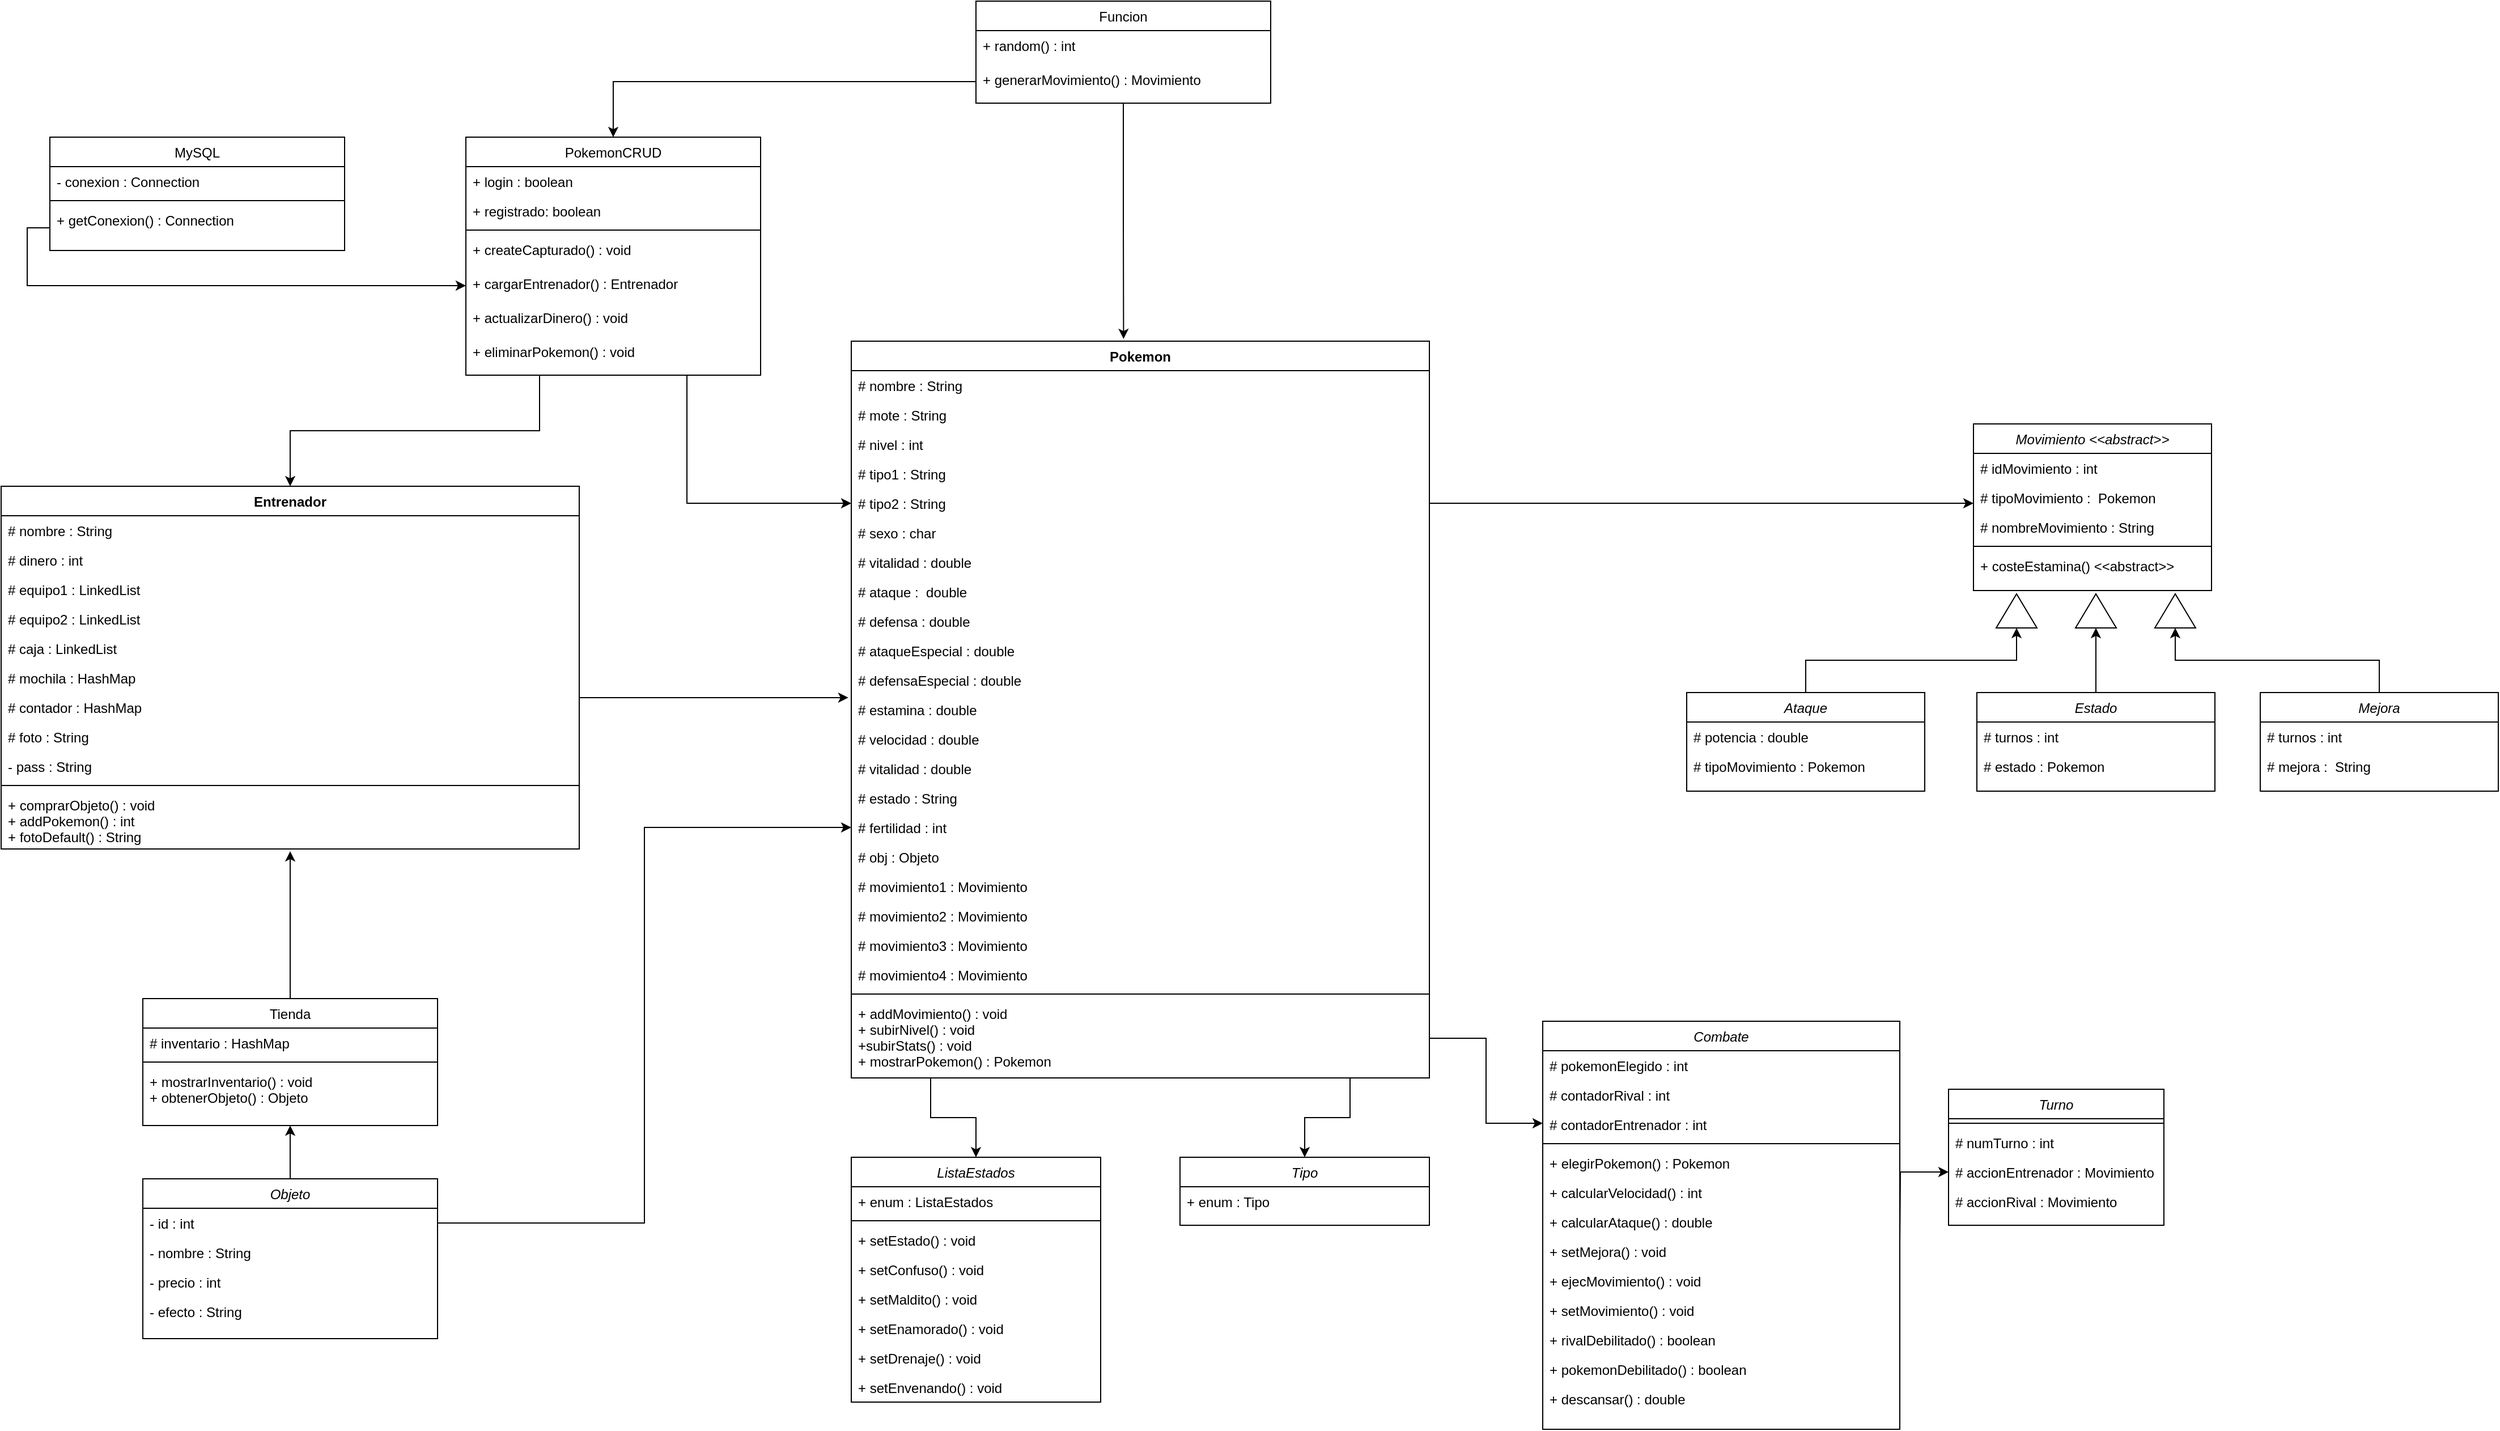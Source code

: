 <mxfile version="21.2.8" type="device">
  <diagram id="C5RBs43oDa-KdzZeNtuy" name="Page-1">
    <mxGraphModel dx="3447" dy="1055" grid="1" gridSize="10" guides="1" tooltips="1" connect="1" arrows="1" fold="1" page="1" pageScale="1" pageWidth="827" pageHeight="1169" math="0" shadow="0">
      <root>
        <mxCell id="WIyWlLk6GJQsqaUBKTNV-0" />
        <mxCell id="WIyWlLk6GJQsqaUBKTNV-1" parent="WIyWlLk6GJQsqaUBKTNV-0" />
        <mxCell id="bGAH-zMrOjmKW4r5rcTK-0" value="Combate" style="swimlane;fontStyle=2;align=center;verticalAlign=top;childLayout=stackLayout;horizontal=1;startSize=26;horizontalStack=0;resizeParent=1;resizeLast=0;collapsible=1;marginBottom=0;rounded=0;shadow=0;strokeWidth=1;" parent="WIyWlLk6GJQsqaUBKTNV-1" vertex="1">
          <mxGeometry x="490" y="1010" width="315" height="360" as="geometry">
            <mxRectangle x="627" y="749" width="160" height="26" as="alternateBounds" />
          </mxGeometry>
        </mxCell>
        <mxCell id="tIJZldWTjWyn5ZM1LSaW-29" value="# pokemonElegido : int" style="text;align=left;verticalAlign=top;spacingLeft=4;spacingRight=4;overflow=hidden;rotatable=0;points=[[0,0.5],[1,0.5]];portConstraint=eastwest;rounded=0;shadow=0;html=0;" parent="bGAH-zMrOjmKW4r5rcTK-0" vertex="1">
          <mxGeometry y="26" width="315" height="26" as="geometry" />
        </mxCell>
        <mxCell id="JUYzOPEcBu9zuzDFhC4--14" value="# contadorRival : int" style="text;align=left;verticalAlign=top;spacingLeft=4;spacingRight=4;overflow=hidden;rotatable=0;points=[[0,0.5],[1,0.5]];portConstraint=eastwest;rounded=0;shadow=0;html=0;" vertex="1" parent="bGAH-zMrOjmKW4r5rcTK-0">
          <mxGeometry y="52" width="315" height="26" as="geometry" />
        </mxCell>
        <mxCell id="JUYzOPEcBu9zuzDFhC4--15" value="# contadorEntrenador : int" style="text;align=left;verticalAlign=top;spacingLeft=4;spacingRight=4;overflow=hidden;rotatable=0;points=[[0,0.5],[1,0.5]];portConstraint=eastwest;rounded=0;shadow=0;html=0;" vertex="1" parent="bGAH-zMrOjmKW4r5rcTK-0">
          <mxGeometry y="78" width="315" height="26" as="geometry" />
        </mxCell>
        <mxCell id="AFzoXpl1c4e643bp1FTL-7" value="" style="line;strokeWidth=1;fillColor=none;align=left;verticalAlign=middle;spacingTop=-1;spacingLeft=3;spacingRight=3;rotatable=0;labelPosition=right;points=[];portConstraint=eastwest;strokeColor=inherit;" parent="bGAH-zMrOjmKW4r5rcTK-0" vertex="1">
          <mxGeometry y="104" width="315" height="8" as="geometry" />
        </mxCell>
        <mxCell id="JUYzOPEcBu9zuzDFhC4--16" value="+ elegirPokemon() : Pokemon" style="text;align=left;verticalAlign=top;spacingLeft=4;spacingRight=4;overflow=hidden;rotatable=0;points=[[0,0.5],[1,0.5]];portConstraint=eastwest;rounded=0;shadow=0;html=0;" vertex="1" parent="bGAH-zMrOjmKW4r5rcTK-0">
          <mxGeometry y="112" width="315" height="26" as="geometry" />
        </mxCell>
        <mxCell id="JUYzOPEcBu9zuzDFhC4--17" value="+ calcularVelocidad() : int" style="text;align=left;verticalAlign=top;spacingLeft=4;spacingRight=4;overflow=hidden;rotatable=0;points=[[0,0.5],[1,0.5]];portConstraint=eastwest;rounded=0;shadow=0;html=0;" vertex="1" parent="bGAH-zMrOjmKW4r5rcTK-0">
          <mxGeometry y="138" width="315" height="26" as="geometry" />
        </mxCell>
        <mxCell id="JUYzOPEcBu9zuzDFhC4--18" value="+ calcularAtaque() : double" style="text;align=left;verticalAlign=top;spacingLeft=4;spacingRight=4;overflow=hidden;rotatable=0;points=[[0,0.5],[1,0.5]];portConstraint=eastwest;rounded=0;shadow=0;html=0;" vertex="1" parent="bGAH-zMrOjmKW4r5rcTK-0">
          <mxGeometry y="164" width="315" height="26" as="geometry" />
        </mxCell>
        <mxCell id="JUYzOPEcBu9zuzDFhC4--19" value="+ setMejora() : void" style="text;align=left;verticalAlign=top;spacingLeft=4;spacingRight=4;overflow=hidden;rotatable=0;points=[[0,0.5],[1,0.5]];portConstraint=eastwest;rounded=0;shadow=0;html=0;" vertex="1" parent="bGAH-zMrOjmKW4r5rcTK-0">
          <mxGeometry y="190" width="315" height="26" as="geometry" />
        </mxCell>
        <mxCell id="JUYzOPEcBu9zuzDFhC4--20" value="+ ejecMovimiento() : void" style="text;align=left;verticalAlign=top;spacingLeft=4;spacingRight=4;overflow=hidden;rotatable=0;points=[[0,0.5],[1,0.5]];portConstraint=eastwest;rounded=0;shadow=0;html=0;" vertex="1" parent="bGAH-zMrOjmKW4r5rcTK-0">
          <mxGeometry y="216" width="315" height="26" as="geometry" />
        </mxCell>
        <mxCell id="JUYzOPEcBu9zuzDFhC4--21" value="+ setMovimiento() : void" style="text;align=left;verticalAlign=top;spacingLeft=4;spacingRight=4;overflow=hidden;rotatable=0;points=[[0,0.5],[1,0.5]];portConstraint=eastwest;rounded=0;shadow=0;html=0;" vertex="1" parent="bGAH-zMrOjmKW4r5rcTK-0">
          <mxGeometry y="242" width="315" height="26" as="geometry" />
        </mxCell>
        <mxCell id="JUYzOPEcBu9zuzDFhC4--22" value="+ rivalDebilitado() : boolean" style="text;align=left;verticalAlign=top;spacingLeft=4;spacingRight=4;overflow=hidden;rotatable=0;points=[[0,0.5],[1,0.5]];portConstraint=eastwest;rounded=0;shadow=0;html=0;" vertex="1" parent="bGAH-zMrOjmKW4r5rcTK-0">
          <mxGeometry y="268" width="315" height="26" as="geometry" />
        </mxCell>
        <mxCell id="JUYzOPEcBu9zuzDFhC4--23" value="+ pokemonDebilitado() : boolean" style="text;align=left;verticalAlign=top;spacingLeft=4;spacingRight=4;overflow=hidden;rotatable=0;points=[[0,0.5],[1,0.5]];portConstraint=eastwest;rounded=0;shadow=0;html=0;" vertex="1" parent="bGAH-zMrOjmKW4r5rcTK-0">
          <mxGeometry y="294" width="315" height="26" as="geometry" />
        </mxCell>
        <mxCell id="JUYzOPEcBu9zuzDFhC4--24" value="+ descansar() : double" style="text;align=left;verticalAlign=top;spacingLeft=4;spacingRight=4;overflow=hidden;rotatable=0;points=[[0,0.5],[1,0.5]];portConstraint=eastwest;rounded=0;shadow=0;html=0;" vertex="1" parent="bGAH-zMrOjmKW4r5rcTK-0">
          <mxGeometry y="320" width="315" height="26" as="geometry" />
        </mxCell>
        <mxCell id="bGAH-zMrOjmKW4r5rcTK-12" value="Movimiento &lt;&lt;abstract&gt;&gt;" style="swimlane;fontStyle=2;align=center;verticalAlign=top;childLayout=stackLayout;horizontal=1;startSize=26;horizontalStack=0;resizeParent=1;resizeLast=0;collapsible=1;marginBottom=0;rounded=0;shadow=0;strokeWidth=1;" parent="WIyWlLk6GJQsqaUBKTNV-1" vertex="1">
          <mxGeometry x="870" y="483" width="210" height="147" as="geometry">
            <mxRectangle x="230" y="140" width="160" height="26" as="alternateBounds" />
          </mxGeometry>
        </mxCell>
        <mxCell id="tIJZldWTjWyn5ZM1LSaW-21" value="# idMovimiento : int" style="text;align=left;verticalAlign=top;spacingLeft=4;spacingRight=4;overflow=hidden;rotatable=0;points=[[0,0.5],[1,0.5]];portConstraint=eastwest;" parent="bGAH-zMrOjmKW4r5rcTK-12" vertex="1">
          <mxGeometry y="26" width="210" height="26" as="geometry" />
        </mxCell>
        <mxCell id="hSTQcPqUb0oJoTtgqvuy-12" value="# tipoMovimiento :  Pokemon" style="text;align=left;verticalAlign=top;spacingLeft=4;spacingRight=4;overflow=hidden;rotatable=0;points=[[0,0.5],[1,0.5]];portConstraint=eastwest;" parent="bGAH-zMrOjmKW4r5rcTK-12" vertex="1">
          <mxGeometry y="52" width="210" height="26" as="geometry" />
        </mxCell>
        <mxCell id="tIJZldWTjWyn5ZM1LSaW-28" value="# nombreMovimiento : String" style="text;align=left;verticalAlign=top;spacingLeft=4;spacingRight=4;overflow=hidden;rotatable=0;points=[[0,0.5],[1,0.5]];portConstraint=eastwest;" parent="bGAH-zMrOjmKW4r5rcTK-12" vertex="1">
          <mxGeometry y="78" width="210" height="26" as="geometry" />
        </mxCell>
        <mxCell id="tIJZldWTjWyn5ZM1LSaW-19" value="" style="line;strokeWidth=1;fillColor=none;align=left;verticalAlign=middle;spacingTop=-1;spacingLeft=3;spacingRight=3;rotatable=0;labelPosition=right;points=[];portConstraint=eastwest;strokeColor=inherit;" parent="bGAH-zMrOjmKW4r5rcTK-12" vertex="1">
          <mxGeometry y="104" width="210" height="8" as="geometry" />
        </mxCell>
        <mxCell id="tIJZldWTjWyn5ZM1LSaW-18" value="+ costeEstamina() &lt;&lt;abstract&gt;&gt;" style="text;align=left;verticalAlign=top;spacingLeft=4;spacingRight=4;overflow=hidden;rotatable=0;points=[[0,0.5],[1,0.5]];portConstraint=eastwest;rounded=0;shadow=0;html=0;" parent="bGAH-zMrOjmKW4r5rcTK-12" vertex="1">
          <mxGeometry y="112" width="210" height="34" as="geometry" />
        </mxCell>
        <mxCell id="NYd9-JLSY8nWCyhxPptB-0" value="Turno" style="swimlane;fontStyle=2;align=center;verticalAlign=top;childLayout=stackLayout;horizontal=1;startSize=26;horizontalStack=0;resizeParent=1;resizeLast=0;collapsible=1;marginBottom=0;rounded=0;shadow=0;strokeWidth=1;" parent="WIyWlLk6GJQsqaUBKTNV-1" vertex="1">
          <mxGeometry x="848" y="1070" width="190" height="120" as="geometry">
            <mxRectangle x="230" y="140" width="160" height="26" as="alternateBounds" />
          </mxGeometry>
        </mxCell>
        <mxCell id="7BUBWUtCRnLA0Nmz36Yj-1" value="" style="line;strokeWidth=1;fillColor=none;align=left;verticalAlign=middle;spacingTop=-1;spacingLeft=3;spacingRight=3;rotatable=0;labelPosition=right;points=[];portConstraint=eastwest;strokeColor=inherit;" parent="NYd9-JLSY8nWCyhxPptB-0" vertex="1">
          <mxGeometry y="26" width="190" height="8" as="geometry" />
        </mxCell>
        <mxCell id="7BUBWUtCRnLA0Nmz36Yj-2" value="# numTurno : int" style="text;align=left;verticalAlign=top;spacingLeft=4;spacingRight=4;overflow=hidden;rotatable=0;points=[[0,0.5],[1,0.5]];portConstraint=eastwest;rounded=0;shadow=0;html=0;" parent="NYd9-JLSY8nWCyhxPptB-0" vertex="1">
          <mxGeometry y="34" width="190" height="26" as="geometry" />
        </mxCell>
        <mxCell id="hSTQcPqUb0oJoTtgqvuy-18" value="# accionEntrenador : Movimiento" style="text;align=left;verticalAlign=top;spacingLeft=4;spacingRight=4;overflow=hidden;rotatable=0;points=[[0,0.5],[1,0.5]];portConstraint=eastwest;rounded=0;shadow=0;html=0;" parent="NYd9-JLSY8nWCyhxPptB-0" vertex="1">
          <mxGeometry y="60" width="190" height="26" as="geometry" />
        </mxCell>
        <mxCell id="hSTQcPqUb0oJoTtgqvuy-21" value="# accionRival : Movimiento" style="text;align=left;verticalAlign=top;spacingLeft=4;spacingRight=4;overflow=hidden;rotatable=0;points=[[0,0.5],[1,0.5]];portConstraint=eastwest;rounded=0;shadow=0;html=0;" parent="NYd9-JLSY8nWCyhxPptB-0" vertex="1">
          <mxGeometry y="86" width="190" height="26" as="geometry" />
        </mxCell>
        <mxCell id="NYd9-JLSY8nWCyhxPptB-5" value="Entrenador" style="swimlane;fontStyle=1;align=center;verticalAlign=top;childLayout=stackLayout;horizontal=1;startSize=26;horizontalStack=0;resizeParent=1;resizeParentMax=0;resizeLast=0;collapsible=1;marginBottom=0;" parent="WIyWlLk6GJQsqaUBKTNV-1" vertex="1">
          <mxGeometry x="-870" y="538" width="510" height="320" as="geometry">
            <mxRectangle x="190" width="140" height="30" as="alternateBounds" />
          </mxGeometry>
        </mxCell>
        <mxCell id="NYd9-JLSY8nWCyhxPptB-75" value="# nombre : String" style="text;align=left;verticalAlign=top;spacingLeft=4;spacingRight=4;overflow=hidden;rotatable=0;points=[[0,0.5],[1,0.5]];portConstraint=eastwest;" parent="NYd9-JLSY8nWCyhxPptB-5" vertex="1">
          <mxGeometry y="26" width="510" height="26" as="geometry" />
        </mxCell>
        <mxCell id="NYd9-JLSY8nWCyhxPptB-76" value="# dinero : int" style="text;align=left;verticalAlign=top;spacingLeft=4;spacingRight=4;overflow=hidden;rotatable=0;points=[[0,0.5],[1,0.5]];portConstraint=eastwest;" parent="NYd9-JLSY8nWCyhxPptB-5" vertex="1">
          <mxGeometry y="52" width="510" height="26" as="geometry" />
        </mxCell>
        <mxCell id="tIJZldWTjWyn5ZM1LSaW-0" value="# equipo1 : LinkedList" style="text;align=left;verticalAlign=top;spacingLeft=4;spacingRight=4;overflow=hidden;rotatable=0;points=[[0,0.5],[1,0.5]];portConstraint=eastwest;" parent="NYd9-JLSY8nWCyhxPptB-5" vertex="1">
          <mxGeometry y="78" width="510" height="26" as="geometry" />
        </mxCell>
        <mxCell id="tIJZldWTjWyn5ZM1LSaW-1" value="# equipo2 : LinkedList" style="text;align=left;verticalAlign=top;spacingLeft=4;spacingRight=4;overflow=hidden;rotatable=0;points=[[0,0.5],[1,0.5]];portConstraint=eastwest;" parent="NYd9-JLSY8nWCyhxPptB-5" vertex="1">
          <mxGeometry y="104" width="510" height="26" as="geometry" />
        </mxCell>
        <mxCell id="tIJZldWTjWyn5ZM1LSaW-2" value="# caja : LinkedList" style="text;align=left;verticalAlign=top;spacingLeft=4;spacingRight=4;overflow=hidden;rotatable=0;points=[[0,0.5],[1,0.5]];portConstraint=eastwest;" parent="NYd9-JLSY8nWCyhxPptB-5" vertex="1">
          <mxGeometry y="130" width="510" height="26" as="geometry" />
        </mxCell>
        <mxCell id="tIJZldWTjWyn5ZM1LSaW-3" value="# mochila : HashMap" style="text;align=left;verticalAlign=top;spacingLeft=4;spacingRight=4;overflow=hidden;rotatable=0;points=[[0,0.5],[1,0.5]];portConstraint=eastwest;" parent="NYd9-JLSY8nWCyhxPptB-5" vertex="1">
          <mxGeometry y="156" width="510" height="26" as="geometry" />
        </mxCell>
        <mxCell id="JUYzOPEcBu9zuzDFhC4--0" value="# contador : HashMap" style="text;align=left;verticalAlign=top;spacingLeft=4;spacingRight=4;overflow=hidden;rotatable=0;points=[[0,0.5],[1,0.5]];portConstraint=eastwest;" vertex="1" parent="NYd9-JLSY8nWCyhxPptB-5">
          <mxGeometry y="182" width="510" height="26" as="geometry" />
        </mxCell>
        <mxCell id="JUYzOPEcBu9zuzDFhC4--1" value="# foto : String" style="text;align=left;verticalAlign=top;spacingLeft=4;spacingRight=4;overflow=hidden;rotatable=0;points=[[0,0.5],[1,0.5]];portConstraint=eastwest;" vertex="1" parent="NYd9-JLSY8nWCyhxPptB-5">
          <mxGeometry y="208" width="510" height="26" as="geometry" />
        </mxCell>
        <mxCell id="JUYzOPEcBu9zuzDFhC4--2" value="- pass : String" style="text;align=left;verticalAlign=top;spacingLeft=4;spacingRight=4;overflow=hidden;rotatable=0;points=[[0,0.5],[1,0.5]];portConstraint=eastwest;" vertex="1" parent="NYd9-JLSY8nWCyhxPptB-5">
          <mxGeometry y="234" width="510" height="26" as="geometry" />
        </mxCell>
        <mxCell id="NYd9-JLSY8nWCyhxPptB-7" value="" style="line;strokeWidth=1;fillColor=none;align=left;verticalAlign=middle;spacingTop=-1;spacingLeft=3;spacingRight=3;rotatable=0;labelPosition=right;points=[];portConstraint=eastwest;strokeColor=inherit;" parent="NYd9-JLSY8nWCyhxPptB-5" vertex="1">
          <mxGeometry y="260" width="510" height="8" as="geometry" />
        </mxCell>
        <mxCell id="NYd9-JLSY8nWCyhxPptB-8" value="+ comprarObjeto() : void&#xa;+ addPokemon() : int&#xa;+ fotoDefault() : String" style="text;strokeColor=none;fillColor=none;align=left;verticalAlign=top;spacingLeft=4;spacingRight=4;overflow=hidden;rotatable=0;points=[[0,0.5],[1,0.5]];portConstraint=eastwest;" parent="NYd9-JLSY8nWCyhxPptB-5" vertex="1">
          <mxGeometry y="268" width="510" height="52" as="geometry" />
        </mxCell>
        <mxCell id="NYd9-JLSY8nWCyhxPptB-10" value="Pokemon" style="swimlane;fontStyle=1;align=center;verticalAlign=top;childLayout=stackLayout;horizontal=1;startSize=26;horizontalStack=0;resizeParent=1;resizeParentMax=0;resizeLast=0;collapsible=1;marginBottom=0;" parent="WIyWlLk6GJQsqaUBKTNV-1" vertex="1">
          <mxGeometry x="-120" y="410" width="510" height="650" as="geometry">
            <mxRectangle x="190" width="140" height="30" as="alternateBounds" />
          </mxGeometry>
        </mxCell>
        <mxCell id="NYd9-JLSY8nWCyhxPptB-58" value="# nombre : String" style="text;align=left;verticalAlign=top;spacingLeft=4;spacingRight=4;overflow=hidden;rotatable=0;points=[[0,0.5],[1,0.5]];portConstraint=eastwest;" parent="NYd9-JLSY8nWCyhxPptB-10" vertex="1">
          <mxGeometry y="26" width="510" height="26" as="geometry" />
        </mxCell>
        <mxCell id="NYd9-JLSY8nWCyhxPptB-59" value="# mote : String" style="text;align=left;verticalAlign=top;spacingLeft=4;spacingRight=4;overflow=hidden;rotatable=0;points=[[0,0.5],[1,0.5]];portConstraint=eastwest;" parent="NYd9-JLSY8nWCyhxPptB-10" vertex="1">
          <mxGeometry y="52" width="510" height="26" as="geometry" />
        </mxCell>
        <mxCell id="NYd9-JLSY8nWCyhxPptB-70" value="# nivel : int" style="text;align=left;verticalAlign=top;spacingLeft=4;spacingRight=4;overflow=hidden;rotatable=0;points=[[0,0.5],[1,0.5]];portConstraint=eastwest;" parent="NYd9-JLSY8nWCyhxPptB-10" vertex="1">
          <mxGeometry y="78" width="510" height="26" as="geometry" />
        </mxCell>
        <mxCell id="NYd9-JLSY8nWCyhxPptB-73" value="# tipo1 : String" style="text;align=left;verticalAlign=top;spacingLeft=4;spacingRight=4;overflow=hidden;rotatable=0;points=[[0,0.5],[1,0.5]];portConstraint=eastwest;" parent="NYd9-JLSY8nWCyhxPptB-10" vertex="1">
          <mxGeometry y="104" width="510" height="26" as="geometry" />
        </mxCell>
        <mxCell id="NYd9-JLSY8nWCyhxPptB-124" style="edgeStyle=orthogonalEdgeStyle;rounded=0;orthogonalLoop=1;jettySize=auto;html=1;exitX=1;exitY=0.5;exitDx=0;exitDy=0;" parent="NYd9-JLSY8nWCyhxPptB-10" source="NYd9-JLSY8nWCyhxPptB-74" edge="1">
          <mxGeometry relative="1" as="geometry">
            <mxPoint x="990" y="143" as="targetPoint" />
          </mxGeometry>
        </mxCell>
        <mxCell id="NYd9-JLSY8nWCyhxPptB-74" value="# tipo2 : String" style="text;align=left;verticalAlign=top;spacingLeft=4;spacingRight=4;overflow=hidden;rotatable=0;points=[[0,0.5],[1,0.5]];portConstraint=eastwest;" parent="NYd9-JLSY8nWCyhxPptB-10" vertex="1">
          <mxGeometry y="130" width="510" height="26" as="geometry" />
        </mxCell>
        <mxCell id="NYd9-JLSY8nWCyhxPptB-72" value="# sexo : char" style="text;align=left;verticalAlign=top;spacingLeft=4;spacingRight=4;overflow=hidden;rotatable=0;points=[[0,0.5],[1,0.5]];portConstraint=eastwest;" parent="NYd9-JLSY8nWCyhxPptB-10" vertex="1">
          <mxGeometry y="156" width="510" height="26" as="geometry" />
        </mxCell>
        <mxCell id="NYd9-JLSY8nWCyhxPptB-60" value="# vitalidad : double" style="text;align=left;verticalAlign=top;spacingLeft=4;spacingRight=4;overflow=hidden;rotatable=0;points=[[0,0.5],[1,0.5]];portConstraint=eastwest;" parent="NYd9-JLSY8nWCyhxPptB-10" vertex="1">
          <mxGeometry y="182" width="510" height="26" as="geometry" />
        </mxCell>
        <mxCell id="NYd9-JLSY8nWCyhxPptB-65" value="# ataque :  double" style="text;align=left;verticalAlign=top;spacingLeft=4;spacingRight=4;overflow=hidden;rotatable=0;points=[[0,0.5],[1,0.5]];portConstraint=eastwest;" parent="NYd9-JLSY8nWCyhxPptB-10" vertex="1">
          <mxGeometry y="208" width="510" height="26" as="geometry" />
        </mxCell>
        <mxCell id="NYd9-JLSY8nWCyhxPptB-66" value="# defensa : double" style="text;align=left;verticalAlign=top;spacingLeft=4;spacingRight=4;overflow=hidden;rotatable=0;points=[[0,0.5],[1,0.5]];portConstraint=eastwest;" parent="NYd9-JLSY8nWCyhxPptB-10" vertex="1">
          <mxGeometry y="234" width="510" height="26" as="geometry" />
        </mxCell>
        <mxCell id="NYd9-JLSY8nWCyhxPptB-67" value="# ataqueEspecial : double" style="text;align=left;verticalAlign=top;spacingLeft=4;spacingRight=4;overflow=hidden;rotatable=0;points=[[0,0.5],[1,0.5]];portConstraint=eastwest;" parent="NYd9-JLSY8nWCyhxPptB-10" vertex="1">
          <mxGeometry y="260" width="510" height="26" as="geometry" />
        </mxCell>
        <mxCell id="NYd9-JLSY8nWCyhxPptB-68" value="# defensaEspecial : double" style="text;align=left;verticalAlign=top;spacingLeft=4;spacingRight=4;overflow=hidden;rotatable=0;points=[[0,0.5],[1,0.5]];portConstraint=eastwest;" parent="NYd9-JLSY8nWCyhxPptB-10" vertex="1">
          <mxGeometry y="286" width="510" height="26" as="geometry" />
        </mxCell>
        <mxCell id="NYd9-JLSY8nWCyhxPptB-64" value="# estamina : double" style="text;align=left;verticalAlign=top;spacingLeft=4;spacingRight=4;overflow=hidden;rotatable=0;points=[[0,0.5],[1,0.5]];portConstraint=eastwest;" parent="NYd9-JLSY8nWCyhxPptB-10" vertex="1">
          <mxGeometry y="312" width="510" height="26" as="geometry" />
        </mxCell>
        <mxCell id="NYd9-JLSY8nWCyhxPptB-63" value="# velocidad : double" style="text;align=left;verticalAlign=top;spacingLeft=4;spacingRight=4;overflow=hidden;rotatable=0;points=[[0,0.5],[1,0.5]];portConstraint=eastwest;" parent="NYd9-JLSY8nWCyhxPptB-10" vertex="1">
          <mxGeometry y="338" width="510" height="26" as="geometry" />
        </mxCell>
        <mxCell id="NYd9-JLSY8nWCyhxPptB-62" value="# vitalidad : double" style="text;align=left;verticalAlign=top;spacingLeft=4;spacingRight=4;overflow=hidden;rotatable=0;points=[[0,0.5],[1,0.5]];portConstraint=eastwest;" parent="NYd9-JLSY8nWCyhxPptB-10" vertex="1">
          <mxGeometry y="364" width="510" height="26" as="geometry" />
        </mxCell>
        <mxCell id="NYd9-JLSY8nWCyhxPptB-61" value="# estado : String" style="text;align=left;verticalAlign=top;spacingLeft=4;spacingRight=4;overflow=hidden;rotatable=0;points=[[0,0.5],[1,0.5]];portConstraint=eastwest;" parent="NYd9-JLSY8nWCyhxPptB-10" vertex="1">
          <mxGeometry y="390" width="510" height="26" as="geometry" />
        </mxCell>
        <mxCell id="NYd9-JLSY8nWCyhxPptB-71" value="# fertilidad : int" style="text;align=left;verticalAlign=top;spacingLeft=4;spacingRight=4;overflow=hidden;rotatable=0;points=[[0,0.5],[1,0.5]];portConstraint=eastwest;" parent="NYd9-JLSY8nWCyhxPptB-10" vertex="1">
          <mxGeometry y="416" width="510" height="26" as="geometry" />
        </mxCell>
        <mxCell id="NYd9-JLSY8nWCyhxPptB-80" value="# obj : Objeto" style="text;align=left;verticalAlign=top;spacingLeft=4;spacingRight=4;overflow=hidden;rotatable=0;points=[[0,0.5],[1,0.5]];portConstraint=eastwest;" parent="NYd9-JLSY8nWCyhxPptB-10" vertex="1">
          <mxGeometry y="442" width="510" height="26" as="geometry" />
        </mxCell>
        <mxCell id="NYd9-JLSY8nWCyhxPptB-112" value="# movimiento1 : Movimiento" style="text;align=left;verticalAlign=top;spacingLeft=4;spacingRight=4;overflow=hidden;rotatable=0;points=[[0,0.5],[1,0.5]];portConstraint=eastwest;" parent="NYd9-JLSY8nWCyhxPptB-10" vertex="1">
          <mxGeometry y="468" width="510" height="26" as="geometry" />
        </mxCell>
        <mxCell id="JUYzOPEcBu9zuzDFhC4--3" value="# movimiento2 : Movimiento" style="text;align=left;verticalAlign=top;spacingLeft=4;spacingRight=4;overflow=hidden;rotatable=0;points=[[0,0.5],[1,0.5]];portConstraint=eastwest;" vertex="1" parent="NYd9-JLSY8nWCyhxPptB-10">
          <mxGeometry y="494" width="510" height="26" as="geometry" />
        </mxCell>
        <mxCell id="JUYzOPEcBu9zuzDFhC4--4" value="# movimiento3 : Movimiento" style="text;align=left;verticalAlign=top;spacingLeft=4;spacingRight=4;overflow=hidden;rotatable=0;points=[[0,0.5],[1,0.5]];portConstraint=eastwest;" vertex="1" parent="NYd9-JLSY8nWCyhxPptB-10">
          <mxGeometry y="520" width="510" height="26" as="geometry" />
        </mxCell>
        <mxCell id="JUYzOPEcBu9zuzDFhC4--5" value="# movimiento4 : Movimiento" style="text;align=left;verticalAlign=top;spacingLeft=4;spacingRight=4;overflow=hidden;rotatable=0;points=[[0,0.5],[1,0.5]];portConstraint=eastwest;" vertex="1" parent="NYd9-JLSY8nWCyhxPptB-10">
          <mxGeometry y="546" width="510" height="26" as="geometry" />
        </mxCell>
        <mxCell id="NYd9-JLSY8nWCyhxPptB-12" value="" style="line;strokeWidth=1;fillColor=none;align=left;verticalAlign=middle;spacingTop=-1;spacingLeft=3;spacingRight=3;rotatable=0;labelPosition=right;points=[];portConstraint=eastwest;strokeColor=inherit;" parent="NYd9-JLSY8nWCyhxPptB-10" vertex="1">
          <mxGeometry y="572" width="510" height="8" as="geometry" />
        </mxCell>
        <mxCell id="NYd9-JLSY8nWCyhxPptB-13" value="+ addMovimiento() : void&#xa;+ subirNivel() : void&#xa;+subirStats() : void&#xa;+ mostrarPokemon() : Pokemon" style="text;strokeColor=none;fillColor=none;align=left;verticalAlign=top;spacingLeft=4;spacingRight=4;overflow=hidden;rotatable=0;points=[[0,0.5],[1,0.5]];portConstraint=eastwest;" parent="NYd9-JLSY8nWCyhxPptB-10" vertex="1">
          <mxGeometry y="580" width="510" height="70" as="geometry" />
        </mxCell>
        <mxCell id="NYd9-JLSY8nWCyhxPptB-79" style="edgeStyle=orthogonalEdgeStyle;rounded=0;orthogonalLoop=1;jettySize=auto;html=1;exitX=1;exitY=0.5;exitDx=0;exitDy=0;entryX=-0.005;entryY=0.095;entryDx=0;entryDy=0;entryPerimeter=0;" parent="WIyWlLk6GJQsqaUBKTNV-1" source="NYd9-JLSY8nWCyhxPptB-8" target="NYd9-JLSY8nWCyhxPptB-64" edge="1">
          <mxGeometry relative="1" as="geometry">
            <Array as="points">
              <mxPoint x="-360" y="724" />
            </Array>
          </mxGeometry>
        </mxCell>
        <mxCell id="tIJZldWTjWyn5ZM1LSaW-17" style="edgeStyle=orthogonalEdgeStyle;rounded=0;orthogonalLoop=1;jettySize=auto;html=1;exitX=0.5;exitY=0;exitDx=0;exitDy=0;entryX=0.5;entryY=1;entryDx=0;entryDy=0;" parent="WIyWlLk6GJQsqaUBKTNV-1" source="NYd9-JLSY8nWCyhxPptB-81" target="tIJZldWTjWyn5ZM1LSaW-4" edge="1">
          <mxGeometry relative="1" as="geometry" />
        </mxCell>
        <mxCell id="NYd9-JLSY8nWCyhxPptB-81" value="Objeto" style="swimlane;fontStyle=2;align=center;verticalAlign=top;childLayout=stackLayout;horizontal=1;startSize=26;horizontalStack=0;resizeParent=1;resizeLast=0;collapsible=1;marginBottom=0;rounded=0;shadow=0;strokeWidth=1;" parent="WIyWlLk6GJQsqaUBKTNV-1" vertex="1">
          <mxGeometry x="-745" y="1149" width="260" height="141" as="geometry">
            <mxRectangle x="230" y="140" width="160" height="26" as="alternateBounds" />
          </mxGeometry>
        </mxCell>
        <mxCell id="NYd9-JLSY8nWCyhxPptB-82" value="- id : int" style="text;align=left;verticalAlign=top;spacingLeft=4;spacingRight=4;overflow=hidden;rotatable=0;points=[[0,0.5],[1,0.5]];portConstraint=eastwest;fontStyle=0" parent="NYd9-JLSY8nWCyhxPptB-81" vertex="1">
          <mxGeometry y="26" width="260" height="26" as="geometry" />
        </mxCell>
        <mxCell id="tIJZldWTjWyn5ZM1LSaW-6" value="- nombre : String" style="text;align=left;verticalAlign=top;spacingLeft=4;spacingRight=4;overflow=hidden;rotatable=0;points=[[0,0.5],[1,0.5]];portConstraint=eastwest;fontStyle=0" parent="NYd9-JLSY8nWCyhxPptB-81" vertex="1">
          <mxGeometry y="52" width="260" height="26" as="geometry" />
        </mxCell>
        <mxCell id="tIJZldWTjWyn5ZM1LSaW-7" value="- precio : int" style="text;align=left;verticalAlign=top;spacingLeft=4;spacingRight=4;overflow=hidden;rotatable=0;points=[[0,0.5],[1,0.5]];portConstraint=eastwest;fontStyle=0" parent="NYd9-JLSY8nWCyhxPptB-81" vertex="1">
          <mxGeometry y="78" width="260" height="26" as="geometry" />
        </mxCell>
        <mxCell id="tIJZldWTjWyn5ZM1LSaW-8" value="- efecto : String" style="text;align=left;verticalAlign=top;spacingLeft=4;spacingRight=4;overflow=hidden;rotatable=0;points=[[0,0.5],[1,0.5]];portConstraint=eastwest;fontStyle=0" parent="NYd9-JLSY8nWCyhxPptB-81" vertex="1">
          <mxGeometry y="104" width="260" height="26" as="geometry" />
        </mxCell>
        <mxCell id="NYd9-JLSY8nWCyhxPptB-120" style="edgeStyle=orthogonalEdgeStyle;rounded=0;orthogonalLoop=1;jettySize=auto;html=1;exitX=0.5;exitY=0;exitDx=0;exitDy=0;entryX=0;entryY=0.5;entryDx=0;entryDy=0;" parent="WIyWlLk6GJQsqaUBKTNV-1" source="NYd9-JLSY8nWCyhxPptB-108" target="NYd9-JLSY8nWCyhxPptB-118" edge="1">
          <mxGeometry relative="1" as="geometry" />
        </mxCell>
        <mxCell id="NYd9-JLSY8nWCyhxPptB-108" value="Mejora" style="swimlane;fontStyle=2;align=center;verticalAlign=top;childLayout=stackLayout;horizontal=1;startSize=26;horizontalStack=0;resizeParent=1;resizeLast=0;collapsible=1;marginBottom=0;rounded=0;shadow=0;strokeWidth=1;" parent="WIyWlLk6GJQsqaUBKTNV-1" vertex="1">
          <mxGeometry x="1123" y="720" width="210" height="87" as="geometry">
            <mxRectangle x="230" y="140" width="160" height="26" as="alternateBounds" />
          </mxGeometry>
        </mxCell>
        <mxCell id="hSTQcPqUb0oJoTtgqvuy-15" value="# turnos : int" style="text;align=left;verticalAlign=top;spacingLeft=4;spacingRight=4;overflow=hidden;rotatable=0;points=[[0,0.5],[1,0.5]];portConstraint=eastwest;" parent="NYd9-JLSY8nWCyhxPptB-108" vertex="1">
          <mxGeometry y="26" width="210" height="26" as="geometry" />
        </mxCell>
        <mxCell id="hSTQcPqUb0oJoTtgqvuy-4" value="# mejora :  String" style="text;align=left;verticalAlign=top;spacingLeft=4;spacingRight=4;overflow=hidden;rotatable=0;points=[[0,0.5],[1,0.5]];portConstraint=eastwest;" parent="NYd9-JLSY8nWCyhxPptB-108" vertex="1">
          <mxGeometry y="52" width="210" height="26" as="geometry" />
        </mxCell>
        <mxCell id="NYd9-JLSY8nWCyhxPptB-121" style="edgeStyle=orthogonalEdgeStyle;rounded=0;orthogonalLoop=1;jettySize=auto;html=1;exitX=0.5;exitY=0;exitDx=0;exitDy=0;entryX=0;entryY=0.5;entryDx=0;entryDy=0;" parent="WIyWlLk6GJQsqaUBKTNV-1" source="NYd9-JLSY8nWCyhxPptB-109" target="NYd9-JLSY8nWCyhxPptB-117" edge="1">
          <mxGeometry relative="1" as="geometry" />
        </mxCell>
        <mxCell id="NYd9-JLSY8nWCyhxPptB-109" value="Estado" style="swimlane;fontStyle=2;align=center;verticalAlign=top;childLayout=stackLayout;horizontal=1;startSize=26;horizontalStack=0;resizeParent=1;resizeLast=0;collapsible=1;marginBottom=0;rounded=0;shadow=0;strokeWidth=1;" parent="WIyWlLk6GJQsqaUBKTNV-1" vertex="1">
          <mxGeometry x="873" y="720" width="210" height="87" as="geometry">
            <mxRectangle x="230" y="140" width="160" height="26" as="alternateBounds" />
          </mxGeometry>
        </mxCell>
        <mxCell id="hSTQcPqUb0oJoTtgqvuy-14" value="# turnos : int" style="text;align=left;verticalAlign=top;spacingLeft=4;spacingRight=4;overflow=hidden;rotatable=0;points=[[0,0.5],[1,0.5]];portConstraint=eastwest;" parent="NYd9-JLSY8nWCyhxPptB-109" vertex="1">
          <mxGeometry y="26" width="210" height="26" as="geometry" />
        </mxCell>
        <mxCell id="hSTQcPqUb0oJoTtgqvuy-3" value="# estado : Pokemon" style="text;align=left;verticalAlign=top;spacingLeft=4;spacingRight=4;overflow=hidden;rotatable=0;points=[[0,0.5],[1,0.5]];portConstraint=eastwest;" parent="NYd9-JLSY8nWCyhxPptB-109" vertex="1">
          <mxGeometry y="52" width="210" height="26" as="geometry" />
        </mxCell>
        <mxCell id="NYd9-JLSY8nWCyhxPptB-119" style="edgeStyle=orthogonalEdgeStyle;rounded=0;orthogonalLoop=1;jettySize=auto;html=1;exitX=0.5;exitY=0;exitDx=0;exitDy=0;entryX=0;entryY=0.5;entryDx=0;entryDy=0;" parent="WIyWlLk6GJQsqaUBKTNV-1" source="NYd9-JLSY8nWCyhxPptB-110" target="NYd9-JLSY8nWCyhxPptB-114" edge="1">
          <mxGeometry relative="1" as="geometry" />
        </mxCell>
        <mxCell id="NYd9-JLSY8nWCyhxPptB-110" value="Ataque" style="swimlane;fontStyle=2;align=center;verticalAlign=top;childLayout=stackLayout;horizontal=1;startSize=26;horizontalStack=0;resizeParent=1;resizeLast=0;collapsible=1;marginBottom=0;rounded=0;shadow=0;strokeWidth=1;" parent="WIyWlLk6GJQsqaUBKTNV-1" vertex="1">
          <mxGeometry x="617" y="720" width="210" height="87" as="geometry">
            <mxRectangle x="230" y="140" width="160" height="26" as="alternateBounds" />
          </mxGeometry>
        </mxCell>
        <mxCell id="hSTQcPqUb0oJoTtgqvuy-0" value="# potencia : double" style="text;align=left;verticalAlign=top;spacingLeft=4;spacingRight=4;overflow=hidden;rotatable=0;points=[[0,0.5],[1,0.5]];portConstraint=eastwest;" parent="NYd9-JLSY8nWCyhxPptB-110" vertex="1">
          <mxGeometry y="26" width="210" height="26" as="geometry" />
        </mxCell>
        <mxCell id="hSTQcPqUb0oJoTtgqvuy-11" value="# tipoMovimiento : Pokemon" style="text;align=left;verticalAlign=top;spacingLeft=4;spacingRight=4;overflow=hidden;rotatable=0;points=[[0,0.5],[1,0.5]];portConstraint=eastwest;" parent="NYd9-JLSY8nWCyhxPptB-110" vertex="1">
          <mxGeometry y="52" width="210" height="26" as="geometry" />
        </mxCell>
        <mxCell id="NYd9-JLSY8nWCyhxPptB-111" style="edgeStyle=orthogonalEdgeStyle;rounded=0;orthogonalLoop=1;jettySize=auto;html=1;exitX=1;exitY=0.5;exitDx=0;exitDy=0;entryX=0;entryY=0.25;entryDx=0;entryDy=0;" parent="WIyWlLk6GJQsqaUBKTNV-1" source="NYd9-JLSY8nWCyhxPptB-13" target="bGAH-zMrOjmKW4r5rcTK-0" edge="1">
          <mxGeometry relative="1" as="geometry" />
        </mxCell>
        <mxCell id="NYd9-JLSY8nWCyhxPptB-114" value="" style="triangle;whiteSpace=wrap;html=1;rotation=-90;" parent="WIyWlLk6GJQsqaUBKTNV-1" vertex="1">
          <mxGeometry x="893" y="630" width="30" height="36" as="geometry" />
        </mxCell>
        <mxCell id="NYd9-JLSY8nWCyhxPptB-117" value="" style="triangle;whiteSpace=wrap;html=1;rotation=-90;" parent="WIyWlLk6GJQsqaUBKTNV-1" vertex="1">
          <mxGeometry x="963" y="630" width="30" height="36" as="geometry" />
        </mxCell>
        <mxCell id="NYd9-JLSY8nWCyhxPptB-118" value="" style="triangle;whiteSpace=wrap;html=1;rotation=-90;" parent="WIyWlLk6GJQsqaUBKTNV-1" vertex="1">
          <mxGeometry x="1033" y="630" width="30" height="36" as="geometry" />
        </mxCell>
        <mxCell id="NYd9-JLSY8nWCyhxPptB-125" value="Tipo" style="swimlane;fontStyle=2;align=center;verticalAlign=top;childLayout=stackLayout;horizontal=1;startSize=26;horizontalStack=0;resizeParent=1;resizeLast=0;collapsible=1;marginBottom=0;rounded=0;shadow=0;strokeWidth=1;" parent="WIyWlLk6GJQsqaUBKTNV-1" vertex="1">
          <mxGeometry x="170" y="1130" width="220" height="60" as="geometry">
            <mxRectangle x="230" y="140" width="160" height="26" as="alternateBounds" />
          </mxGeometry>
        </mxCell>
        <mxCell id="NYd9-JLSY8nWCyhxPptB-126" value="+ enum : Tipo" style="text;align=left;verticalAlign=top;spacingLeft=4;spacingRight=4;overflow=hidden;rotatable=0;points=[[0,0.5],[1,0.5]];portConstraint=eastwest;fontStyle=0" parent="NYd9-JLSY8nWCyhxPptB-125" vertex="1">
          <mxGeometry y="26" width="220" height="26" as="geometry" />
        </mxCell>
        <mxCell id="hSTQcPqUb0oJoTtgqvuy-33" style="edgeStyle=orthogonalEdgeStyle;rounded=0;orthogonalLoop=1;jettySize=auto;html=1;exitX=1;exitY=0.5;exitDx=0;exitDy=0;entryX=0;entryY=0.5;entryDx=0;entryDy=0;" parent="WIyWlLk6GJQsqaUBKTNV-1" source="NYd9-JLSY8nWCyhxPptB-82" target="NYd9-JLSY8nWCyhxPptB-71" edge="1">
          <mxGeometry relative="1" as="geometry" />
        </mxCell>
        <mxCell id="hSTQcPqUb0oJoTtgqvuy-44" style="edgeStyle=orthogonalEdgeStyle;rounded=0;orthogonalLoop=1;jettySize=auto;html=1;exitX=1;exitY=0.5;exitDx=0;exitDy=0;entryX=0;entryY=0.5;entryDx=0;entryDy=0;" parent="WIyWlLk6GJQsqaUBKTNV-1" target="hSTQcPqUb0oJoTtgqvuy-18" edge="1">
          <mxGeometry relative="1" as="geometry">
            <mxPoint x="805" y="1205.0" as="sourcePoint" />
          </mxGeometry>
        </mxCell>
        <mxCell id="tIJZldWTjWyn5ZM1LSaW-16" style="edgeStyle=orthogonalEdgeStyle;rounded=0;orthogonalLoop=1;jettySize=auto;html=1;exitX=0.5;exitY=0;exitDx=0;exitDy=0;" parent="WIyWlLk6GJQsqaUBKTNV-1" source="tIJZldWTjWyn5ZM1LSaW-4" edge="1">
          <mxGeometry relative="1" as="geometry">
            <mxPoint x="-615" y="860" as="targetPoint" />
          </mxGeometry>
        </mxCell>
        <mxCell id="tIJZldWTjWyn5ZM1LSaW-4" value="Tienda" style="swimlane;fontStyle=0;align=center;verticalAlign=top;childLayout=stackLayout;horizontal=1;startSize=26;horizontalStack=0;resizeParent=1;resizeLast=0;collapsible=1;marginBottom=0;rounded=0;shadow=0;strokeWidth=1;" parent="WIyWlLk6GJQsqaUBKTNV-1" vertex="1">
          <mxGeometry x="-745" y="990" width="260" height="112" as="geometry">
            <mxRectangle x="230" y="140" width="160" height="26" as="alternateBounds" />
          </mxGeometry>
        </mxCell>
        <mxCell id="tIJZldWTjWyn5ZM1LSaW-5" value="# inventario : HashMap" style="text;align=left;verticalAlign=top;spacingLeft=4;spacingRight=4;overflow=hidden;rotatable=0;points=[[0,0.5],[1,0.5]];portConstraint=eastwest;fontStyle=0" parent="tIJZldWTjWyn5ZM1LSaW-4" vertex="1">
          <mxGeometry y="26" width="260" height="26" as="geometry" />
        </mxCell>
        <mxCell id="JUYzOPEcBu9zuzDFhC4--7" value="" style="line;strokeWidth=1;fillColor=none;align=left;verticalAlign=middle;spacingTop=-1;spacingLeft=3;spacingRight=3;rotatable=0;labelPosition=right;points=[];portConstraint=eastwest;strokeColor=inherit;" vertex="1" parent="tIJZldWTjWyn5ZM1LSaW-4">
          <mxGeometry y="52" width="260" height="8" as="geometry" />
        </mxCell>
        <mxCell id="JUYzOPEcBu9zuzDFhC4--6" value="+ mostrarInventario() : void&#xa;+ obtenerObjeto() : Objeto&#xa;" style="text;strokeColor=none;fillColor=none;align=left;verticalAlign=top;spacingLeft=4;spacingRight=4;overflow=hidden;rotatable=0;points=[[0,0.5],[1,0.5]];portConstraint=eastwest;" vertex="1" parent="tIJZldWTjWyn5ZM1LSaW-4">
          <mxGeometry y="60" width="260" height="52" as="geometry" />
        </mxCell>
        <mxCell id="JUYzOPEcBu9zuzDFhC4--41" value="ListaEstados" style="swimlane;fontStyle=2;align=center;verticalAlign=top;childLayout=stackLayout;horizontal=1;startSize=26;horizontalStack=0;resizeParent=1;resizeLast=0;collapsible=1;marginBottom=0;rounded=0;shadow=0;strokeWidth=1;" vertex="1" parent="WIyWlLk6GJQsqaUBKTNV-1">
          <mxGeometry x="-120" y="1130" width="220" height="216" as="geometry">
            <mxRectangle x="230" y="140" width="160" height="26" as="alternateBounds" />
          </mxGeometry>
        </mxCell>
        <mxCell id="JUYzOPEcBu9zuzDFhC4--42" value="+ enum : ListaEstados" style="text;align=left;verticalAlign=top;spacingLeft=4;spacingRight=4;overflow=hidden;rotatable=0;points=[[0,0.5],[1,0.5]];portConstraint=eastwest;fontStyle=0" vertex="1" parent="JUYzOPEcBu9zuzDFhC4--41">
          <mxGeometry y="26" width="220" height="26" as="geometry" />
        </mxCell>
        <mxCell id="JUYzOPEcBu9zuzDFhC4--45" value="" style="line;strokeWidth=1;fillColor=none;align=left;verticalAlign=middle;spacingTop=-1;spacingLeft=3;spacingRight=3;rotatable=0;labelPosition=right;points=[];portConstraint=eastwest;strokeColor=inherit;" vertex="1" parent="JUYzOPEcBu9zuzDFhC4--41">
          <mxGeometry y="52" width="220" height="8" as="geometry" />
        </mxCell>
        <mxCell id="JUYzOPEcBu9zuzDFhC4--46" value="+ setEstado() : void" style="text;align=left;verticalAlign=top;spacingLeft=4;spacingRight=4;overflow=hidden;rotatable=0;points=[[0,0.5],[1,0.5]];portConstraint=eastwest;rounded=0;shadow=0;html=0;" vertex="1" parent="JUYzOPEcBu9zuzDFhC4--41">
          <mxGeometry y="60" width="220" height="26" as="geometry" />
        </mxCell>
        <mxCell id="JUYzOPEcBu9zuzDFhC4--47" value="+ setConfuso() : void" style="text;align=left;verticalAlign=top;spacingLeft=4;spacingRight=4;overflow=hidden;rotatable=0;points=[[0,0.5],[1,0.5]];portConstraint=eastwest;rounded=0;shadow=0;html=0;" vertex="1" parent="JUYzOPEcBu9zuzDFhC4--41">
          <mxGeometry y="86" width="220" height="26" as="geometry" />
        </mxCell>
        <mxCell id="JUYzOPEcBu9zuzDFhC4--48" value="+ setMaldito() : void" style="text;align=left;verticalAlign=top;spacingLeft=4;spacingRight=4;overflow=hidden;rotatable=0;points=[[0,0.5],[1,0.5]];portConstraint=eastwest;rounded=0;shadow=0;html=0;" vertex="1" parent="JUYzOPEcBu9zuzDFhC4--41">
          <mxGeometry y="112" width="220" height="26" as="geometry" />
        </mxCell>
        <mxCell id="JUYzOPEcBu9zuzDFhC4--49" value="+ setEnamorado() : void" style="text;align=left;verticalAlign=top;spacingLeft=4;spacingRight=4;overflow=hidden;rotatable=0;points=[[0,0.5],[1,0.5]];portConstraint=eastwest;rounded=0;shadow=0;html=0;" vertex="1" parent="JUYzOPEcBu9zuzDFhC4--41">
          <mxGeometry y="138" width="220" height="26" as="geometry" />
        </mxCell>
        <mxCell id="JUYzOPEcBu9zuzDFhC4--50" value="+ setDrenaje() : void" style="text;align=left;verticalAlign=top;spacingLeft=4;spacingRight=4;overflow=hidden;rotatable=0;points=[[0,0.5],[1,0.5]];portConstraint=eastwest;rounded=0;shadow=0;html=0;" vertex="1" parent="JUYzOPEcBu9zuzDFhC4--41">
          <mxGeometry y="164" width="220" height="26" as="geometry" />
        </mxCell>
        <mxCell id="JUYzOPEcBu9zuzDFhC4--51" value="+ setEnvenando() : void" style="text;align=left;verticalAlign=top;spacingLeft=4;spacingRight=4;overflow=hidden;rotatable=0;points=[[0,0.5],[1,0.5]];portConstraint=eastwest;rounded=0;shadow=0;html=0;" vertex="1" parent="JUYzOPEcBu9zuzDFhC4--41">
          <mxGeometry y="190" width="220" height="26" as="geometry" />
        </mxCell>
        <mxCell id="JUYzOPEcBu9zuzDFhC4--43" style="edgeStyle=orthogonalEdgeStyle;rounded=0;orthogonalLoop=1;jettySize=auto;html=1;entryX=0.5;entryY=0;entryDx=0;entryDy=0;" edge="1" parent="WIyWlLk6GJQsqaUBKTNV-1" source="NYd9-JLSY8nWCyhxPptB-13" target="JUYzOPEcBu9zuzDFhC4--41">
          <mxGeometry relative="1" as="geometry">
            <Array as="points">
              <mxPoint x="-50" y="1095" />
              <mxPoint x="-10" y="1095" />
            </Array>
          </mxGeometry>
        </mxCell>
        <mxCell id="JUYzOPEcBu9zuzDFhC4--44" style="edgeStyle=orthogonalEdgeStyle;rounded=0;orthogonalLoop=1;jettySize=auto;html=1;exitX=1;exitY=0.5;exitDx=0;exitDy=0;" edge="1" parent="WIyWlLk6GJQsqaUBKTNV-1" source="NYd9-JLSY8nWCyhxPptB-13" target="NYd9-JLSY8nWCyhxPptB-125">
          <mxGeometry relative="1" as="geometry">
            <Array as="points">
              <mxPoint x="390" y="1060" />
              <mxPoint x="320" y="1060" />
              <mxPoint x="320" y="1095" />
              <mxPoint x="280" y="1095" />
            </Array>
          </mxGeometry>
        </mxCell>
        <mxCell id="JUYzOPEcBu9zuzDFhC4--52" value="MySQL" style="swimlane;fontStyle=0;align=center;verticalAlign=top;childLayout=stackLayout;horizontal=1;startSize=26;horizontalStack=0;resizeParent=1;resizeLast=0;collapsible=1;marginBottom=0;rounded=0;shadow=0;strokeWidth=1;" vertex="1" parent="WIyWlLk6GJQsqaUBKTNV-1">
          <mxGeometry x="-827" y="230" width="260" height="100" as="geometry">
            <mxRectangle x="230" y="140" width="160" height="26" as="alternateBounds" />
          </mxGeometry>
        </mxCell>
        <mxCell id="JUYzOPEcBu9zuzDFhC4--53" value="- conexion : Connection" style="text;align=left;verticalAlign=top;spacingLeft=4;spacingRight=4;overflow=hidden;rotatable=0;points=[[0,0.5],[1,0.5]];portConstraint=eastwest;fontStyle=0" vertex="1" parent="JUYzOPEcBu9zuzDFhC4--52">
          <mxGeometry y="26" width="260" height="26" as="geometry" />
        </mxCell>
        <mxCell id="JUYzOPEcBu9zuzDFhC4--54" value="" style="line;strokeWidth=1;fillColor=none;align=left;verticalAlign=middle;spacingTop=-1;spacingLeft=3;spacingRight=3;rotatable=0;labelPosition=right;points=[];portConstraint=eastwest;strokeColor=inherit;" vertex="1" parent="JUYzOPEcBu9zuzDFhC4--52">
          <mxGeometry y="52" width="260" height="8" as="geometry" />
        </mxCell>
        <mxCell id="JUYzOPEcBu9zuzDFhC4--55" value="+ getConexion() : Connection" style="text;strokeColor=none;fillColor=none;align=left;verticalAlign=top;spacingLeft=4;spacingRight=4;overflow=hidden;rotatable=0;points=[[0,0.5],[1,0.5]];portConstraint=eastwest;" vertex="1" parent="JUYzOPEcBu9zuzDFhC4--52">
          <mxGeometry y="60" width="260" height="40" as="geometry" />
        </mxCell>
        <mxCell id="JUYzOPEcBu9zuzDFhC4--67" style="edgeStyle=orthogonalEdgeStyle;rounded=0;orthogonalLoop=1;jettySize=auto;html=1;exitX=0.75;exitY=1;exitDx=0;exitDy=0;" edge="1" parent="WIyWlLk6GJQsqaUBKTNV-1" source="JUYzOPEcBu9zuzDFhC4--56" target="NYd9-JLSY8nWCyhxPptB-74">
          <mxGeometry relative="1" as="geometry" />
        </mxCell>
        <mxCell id="JUYzOPEcBu9zuzDFhC4--68" style="edgeStyle=orthogonalEdgeStyle;rounded=0;orthogonalLoop=1;jettySize=auto;html=1;exitX=0.25;exitY=1;exitDx=0;exitDy=0;entryX=0.5;entryY=0;entryDx=0;entryDy=0;" edge="1" parent="WIyWlLk6GJQsqaUBKTNV-1" source="JUYzOPEcBu9zuzDFhC4--56" target="NYd9-JLSY8nWCyhxPptB-5">
          <mxGeometry relative="1" as="geometry" />
        </mxCell>
        <mxCell id="JUYzOPEcBu9zuzDFhC4--56" value="PokemonCRUD" style="swimlane;fontStyle=0;align=center;verticalAlign=top;childLayout=stackLayout;horizontal=1;startSize=26;horizontalStack=0;resizeParent=1;resizeLast=0;collapsible=1;marginBottom=0;rounded=0;shadow=0;strokeWidth=1;" vertex="1" parent="WIyWlLk6GJQsqaUBKTNV-1">
          <mxGeometry x="-460" y="230" width="260" height="210" as="geometry">
            <mxRectangle x="230" y="140" width="160" height="26" as="alternateBounds" />
          </mxGeometry>
        </mxCell>
        <mxCell id="JUYzOPEcBu9zuzDFhC4--57" value="+ login : boolean" style="text;align=left;verticalAlign=top;spacingLeft=4;spacingRight=4;overflow=hidden;rotatable=0;points=[[0,0.5],[1,0.5]];portConstraint=eastwest;fontStyle=0" vertex="1" parent="JUYzOPEcBu9zuzDFhC4--56">
          <mxGeometry y="26" width="260" height="26" as="geometry" />
        </mxCell>
        <mxCell id="JUYzOPEcBu9zuzDFhC4--60" value="+ registrado: boolean" style="text;align=left;verticalAlign=top;spacingLeft=4;spacingRight=4;overflow=hidden;rotatable=0;points=[[0,0.5],[1,0.5]];portConstraint=eastwest;fontStyle=0" vertex="1" parent="JUYzOPEcBu9zuzDFhC4--56">
          <mxGeometry y="52" width="260" height="26" as="geometry" />
        </mxCell>
        <mxCell id="JUYzOPEcBu9zuzDFhC4--58" value="" style="line;strokeWidth=1;fillColor=none;align=left;verticalAlign=middle;spacingTop=-1;spacingLeft=3;spacingRight=3;rotatable=0;labelPosition=right;points=[];portConstraint=eastwest;strokeColor=inherit;" vertex="1" parent="JUYzOPEcBu9zuzDFhC4--56">
          <mxGeometry y="78" width="260" height="8" as="geometry" />
        </mxCell>
        <mxCell id="JUYzOPEcBu9zuzDFhC4--59" value="+ createCapturado() : void" style="text;strokeColor=none;fillColor=none;align=left;verticalAlign=top;spacingLeft=4;spacingRight=4;overflow=hidden;rotatable=0;points=[[0,0.5],[1,0.5]];portConstraint=eastwest;" vertex="1" parent="JUYzOPEcBu9zuzDFhC4--56">
          <mxGeometry y="86" width="260" height="30" as="geometry" />
        </mxCell>
        <mxCell id="JUYzOPEcBu9zuzDFhC4--61" value="+ cargarEntrenador() : Entrenador" style="text;strokeColor=none;fillColor=none;align=left;verticalAlign=top;spacingLeft=4;spacingRight=4;overflow=hidden;rotatable=0;points=[[0,0.5],[1,0.5]];portConstraint=eastwest;" vertex="1" parent="JUYzOPEcBu9zuzDFhC4--56">
          <mxGeometry y="116" width="260" height="30" as="geometry" />
        </mxCell>
        <mxCell id="JUYzOPEcBu9zuzDFhC4--62" value="+ actualizarDinero() : void" style="text;strokeColor=none;fillColor=none;align=left;verticalAlign=top;spacingLeft=4;spacingRight=4;overflow=hidden;rotatable=0;points=[[0,0.5],[1,0.5]];portConstraint=eastwest;" vertex="1" parent="JUYzOPEcBu9zuzDFhC4--56">
          <mxGeometry y="146" width="260" height="30" as="geometry" />
        </mxCell>
        <mxCell id="JUYzOPEcBu9zuzDFhC4--63" value="+ eliminarPokemon() : void" style="text;strokeColor=none;fillColor=none;align=left;verticalAlign=top;spacingLeft=4;spacingRight=4;overflow=hidden;rotatable=0;points=[[0,0.5],[1,0.5]];portConstraint=eastwest;" vertex="1" parent="JUYzOPEcBu9zuzDFhC4--56">
          <mxGeometry y="176" width="260" height="30" as="geometry" />
        </mxCell>
        <mxCell id="JUYzOPEcBu9zuzDFhC4--66" style="edgeStyle=orthogonalEdgeStyle;rounded=0;orthogonalLoop=1;jettySize=auto;html=1;exitX=0;exitY=0.5;exitDx=0;exitDy=0;entryX=0;entryY=0.5;entryDx=0;entryDy=0;" edge="1" parent="WIyWlLk6GJQsqaUBKTNV-1" source="JUYzOPEcBu9zuzDFhC4--55" target="JUYzOPEcBu9zuzDFhC4--61">
          <mxGeometry relative="1" as="geometry" />
        </mxCell>
        <mxCell id="JUYzOPEcBu9zuzDFhC4--79" style="edgeStyle=orthogonalEdgeStyle;rounded=0;orthogonalLoop=1;jettySize=auto;html=1;exitX=0.5;exitY=1;exitDx=0;exitDy=0;entryX=0.471;entryY=-0.003;entryDx=0;entryDy=0;entryPerimeter=0;" edge="1" parent="WIyWlLk6GJQsqaUBKTNV-1" source="JUYzOPEcBu9zuzDFhC4--69" target="NYd9-JLSY8nWCyhxPptB-10">
          <mxGeometry relative="1" as="geometry" />
        </mxCell>
        <mxCell id="JUYzOPEcBu9zuzDFhC4--69" value="Funcion" style="swimlane;fontStyle=0;align=center;verticalAlign=top;childLayout=stackLayout;horizontal=1;startSize=26;horizontalStack=0;resizeParent=1;resizeLast=0;collapsible=1;marginBottom=0;rounded=0;shadow=0;strokeWidth=1;" vertex="1" parent="WIyWlLk6GJQsqaUBKTNV-1">
          <mxGeometry x="-10" y="110" width="260" height="90" as="geometry">
            <mxRectangle x="230" y="140" width="160" height="26" as="alternateBounds" />
          </mxGeometry>
        </mxCell>
        <mxCell id="JUYzOPEcBu9zuzDFhC4--73" value="+ random() : int" style="text;strokeColor=none;fillColor=none;align=left;verticalAlign=top;spacingLeft=4;spacingRight=4;overflow=hidden;rotatable=0;points=[[0,0.5],[1,0.5]];portConstraint=eastwest;" vertex="1" parent="JUYzOPEcBu9zuzDFhC4--69">
          <mxGeometry y="26" width="260" height="30" as="geometry" />
        </mxCell>
        <mxCell id="JUYzOPEcBu9zuzDFhC4--74" value="+ generarMovimiento() : Movimiento" style="text;strokeColor=none;fillColor=none;align=left;verticalAlign=top;spacingLeft=4;spacingRight=4;overflow=hidden;rotatable=0;points=[[0,0.5],[1,0.5]];portConstraint=eastwest;" vertex="1" parent="JUYzOPEcBu9zuzDFhC4--69">
          <mxGeometry y="56" width="260" height="30" as="geometry" />
        </mxCell>
        <mxCell id="JUYzOPEcBu9zuzDFhC4--77" style="edgeStyle=orthogonalEdgeStyle;rounded=0;orthogonalLoop=1;jettySize=auto;html=1;exitX=0;exitY=0.5;exitDx=0;exitDy=0;" edge="1" parent="WIyWlLk6GJQsqaUBKTNV-1" source="JUYzOPEcBu9zuzDFhC4--74" target="JUYzOPEcBu9zuzDFhC4--56">
          <mxGeometry relative="1" as="geometry" />
        </mxCell>
      </root>
    </mxGraphModel>
  </diagram>
</mxfile>
